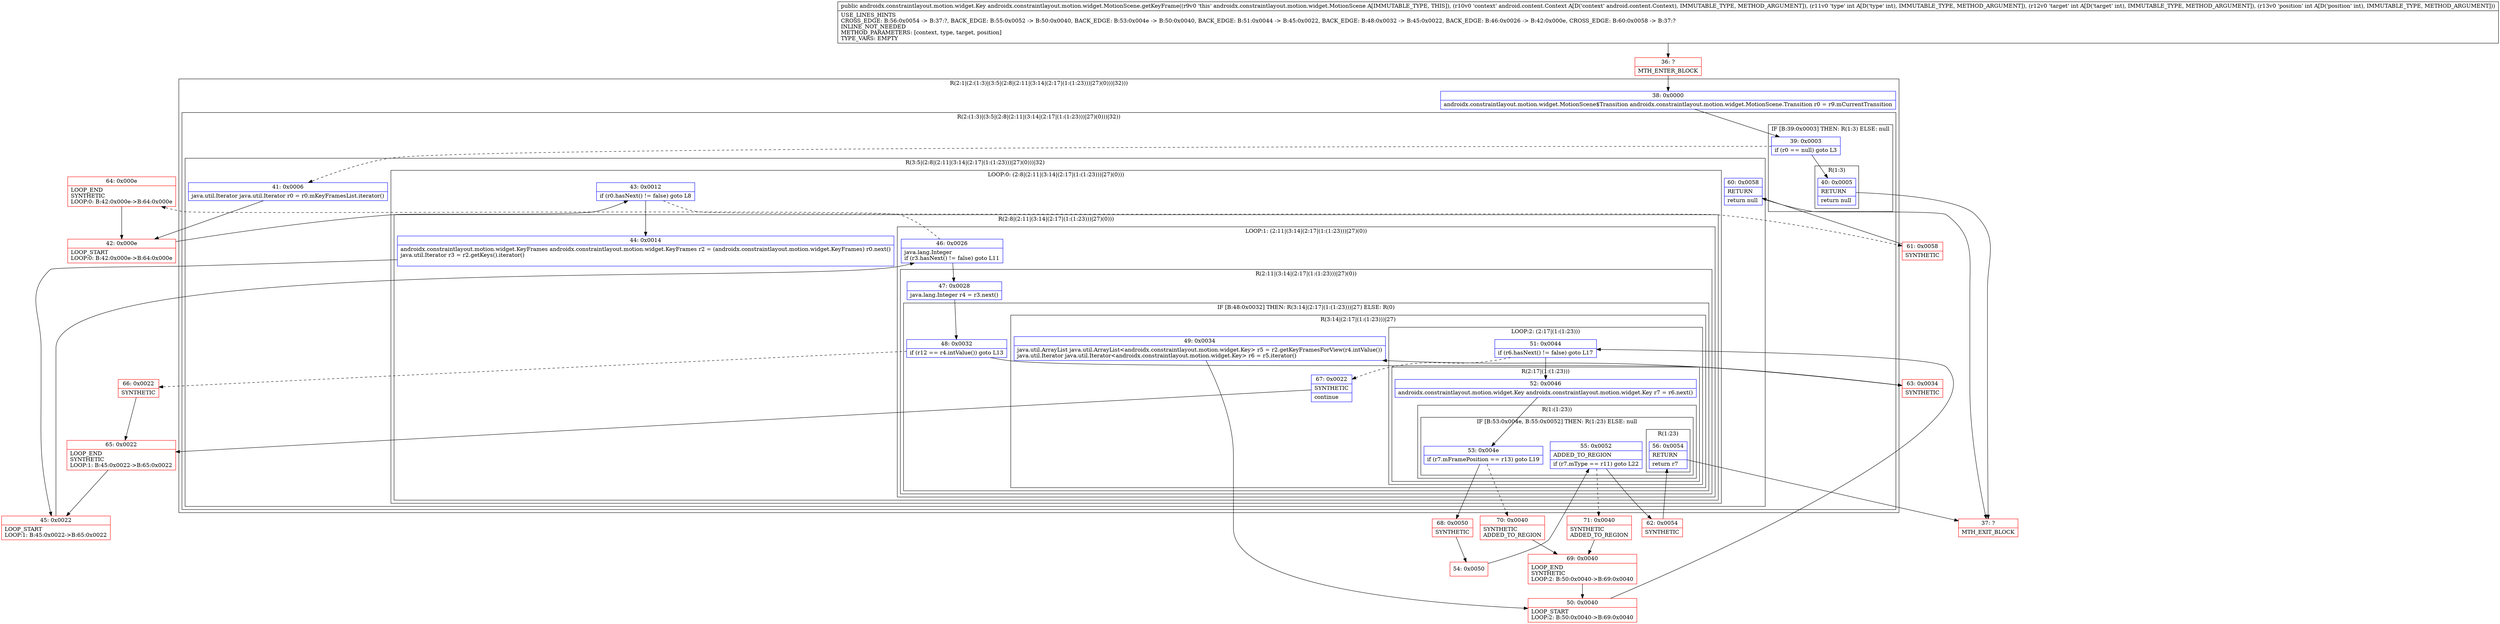 digraph "CFG forandroidx.constraintlayout.motion.widget.MotionScene.getKeyFrame(Landroid\/content\/Context;III)Landroidx\/constraintlayout\/motion\/widget\/Key;" {
subgraph cluster_Region_1805074072 {
label = "R(2:1|(2:(1:3)|(3:5|(2:8|(2:11|(3:14|(2:17|(1:(1:23)))|27)(0)))|32)))";
node [shape=record,color=blue];
Node_38 [shape=record,label="{38\:\ 0x0000|androidx.constraintlayout.motion.widget.MotionScene$Transition androidx.constraintlayout.motion.widget.MotionScene.Transition r0 = r9.mCurrentTransition\l}"];
subgraph cluster_Region_1301652348 {
label = "R(2:(1:3)|(3:5|(2:8|(2:11|(3:14|(2:17|(1:(1:23)))|27)(0)))|32))";
node [shape=record,color=blue];
subgraph cluster_IfRegion_326202987 {
label = "IF [B:39:0x0003] THEN: R(1:3) ELSE: null";
node [shape=record,color=blue];
Node_39 [shape=record,label="{39\:\ 0x0003|if (r0 == null) goto L3\l}"];
subgraph cluster_Region_1752645134 {
label = "R(1:3)";
node [shape=record,color=blue];
Node_40 [shape=record,label="{40\:\ 0x0005|RETURN\l|return null\l}"];
}
}
subgraph cluster_Region_1811075138 {
label = "R(3:5|(2:8|(2:11|(3:14|(2:17|(1:(1:23)))|27)(0)))|32)";
node [shape=record,color=blue];
Node_41 [shape=record,label="{41\:\ 0x0006|java.util.Iterator java.util.Iterator r0 = r0.mKeyFramesList.iterator()\l}"];
subgraph cluster_LoopRegion_728209996 {
label = "LOOP:0: (2:8|(2:11|(3:14|(2:17|(1:(1:23)))|27)(0)))";
node [shape=record,color=blue];
Node_43 [shape=record,label="{43\:\ 0x0012|if (r0.hasNext() != false) goto L8\l}"];
subgraph cluster_Region_2044072518 {
label = "R(2:8|(2:11|(3:14|(2:17|(1:(1:23)))|27)(0)))";
node [shape=record,color=blue];
Node_44 [shape=record,label="{44\:\ 0x0014|androidx.constraintlayout.motion.widget.KeyFrames androidx.constraintlayout.motion.widget.KeyFrames r2 = (androidx.constraintlayout.motion.widget.KeyFrames) r0.next()\ljava.util.Iterator r3 = r2.getKeys().iterator()\l\l}"];
subgraph cluster_LoopRegion_382905427 {
label = "LOOP:1: (2:11|(3:14|(2:17|(1:(1:23)))|27)(0))";
node [shape=record,color=blue];
Node_46 [shape=record,label="{46\:\ 0x0026|java.lang.Integer \lif (r3.hasNext() != false) goto L11\l}"];
subgraph cluster_Region_1007207325 {
label = "R(2:11|(3:14|(2:17|(1:(1:23)))|27)(0))";
node [shape=record,color=blue];
Node_47 [shape=record,label="{47\:\ 0x0028|java.lang.Integer r4 = r3.next()\l}"];
subgraph cluster_IfRegion_1550190883 {
label = "IF [B:48:0x0032] THEN: R(3:14|(2:17|(1:(1:23)))|27) ELSE: R(0)";
node [shape=record,color=blue];
Node_48 [shape=record,label="{48\:\ 0x0032|if (r12 == r4.intValue()) goto L13\l}"];
subgraph cluster_Region_1628238137 {
label = "R(3:14|(2:17|(1:(1:23)))|27)";
node [shape=record,color=blue];
Node_49 [shape=record,label="{49\:\ 0x0034|java.util.ArrayList java.util.ArrayList\<androidx.constraintlayout.motion.widget.Key\> r5 = r2.getKeyFramesForView(r4.intValue())\ljava.util.Iterator java.util.Iterator\<androidx.constraintlayout.motion.widget.Key\> r6 = r5.iterator()\l}"];
subgraph cluster_LoopRegion_469847450 {
label = "LOOP:2: (2:17|(1:(1:23)))";
node [shape=record,color=blue];
Node_51 [shape=record,label="{51\:\ 0x0044|if (r6.hasNext() != false) goto L17\l}"];
subgraph cluster_Region_186843564 {
label = "R(2:17|(1:(1:23)))";
node [shape=record,color=blue];
Node_52 [shape=record,label="{52\:\ 0x0046|androidx.constraintlayout.motion.widget.Key androidx.constraintlayout.motion.widget.Key r7 = r6.next()\l}"];
subgraph cluster_Region_221305839 {
label = "R(1:(1:23))";
node [shape=record,color=blue];
subgraph cluster_IfRegion_1118729900 {
label = "IF [B:53:0x004e, B:55:0x0052] THEN: R(1:23) ELSE: null";
node [shape=record,color=blue];
Node_53 [shape=record,label="{53\:\ 0x004e|if (r7.mFramePosition == r13) goto L19\l}"];
Node_55 [shape=record,label="{55\:\ 0x0052|ADDED_TO_REGION\l|if (r7.mType == r11) goto L22\l}"];
subgraph cluster_Region_1143849721 {
label = "R(1:23)";
node [shape=record,color=blue];
Node_56 [shape=record,label="{56\:\ 0x0054|RETURN\l|return r7\l}"];
}
}
}
}
}
Node_67 [shape=record,label="{67\:\ 0x0022|SYNTHETIC\l|continue\l}"];
}
subgraph cluster_Region_235101742 {
label = "R(0)";
node [shape=record,color=blue];
}
}
}
}
}
}
Node_60 [shape=record,label="{60\:\ 0x0058|RETURN\l|return null\l}"];
}
}
}
Node_36 [shape=record,color=red,label="{36\:\ ?|MTH_ENTER_BLOCK\l}"];
Node_37 [shape=record,color=red,label="{37\:\ ?|MTH_EXIT_BLOCK\l}"];
Node_42 [shape=record,color=red,label="{42\:\ 0x000e|LOOP_START\lLOOP:0: B:42:0x000e\-\>B:64:0x000e\l}"];
Node_45 [shape=record,color=red,label="{45\:\ 0x0022|LOOP_START\lLOOP:1: B:45:0x0022\-\>B:65:0x0022\l}"];
Node_63 [shape=record,color=red,label="{63\:\ 0x0034|SYNTHETIC\l}"];
Node_50 [shape=record,color=red,label="{50\:\ 0x0040|LOOP_START\lLOOP:2: B:50:0x0040\-\>B:69:0x0040\l}"];
Node_68 [shape=record,color=red,label="{68\:\ 0x0050|SYNTHETIC\l}"];
Node_54 [shape=record,color=red,label="{54\:\ 0x0050}"];
Node_62 [shape=record,color=red,label="{62\:\ 0x0054|SYNTHETIC\l}"];
Node_71 [shape=record,color=red,label="{71\:\ 0x0040|SYNTHETIC\lADDED_TO_REGION\l}"];
Node_69 [shape=record,color=red,label="{69\:\ 0x0040|LOOP_END\lSYNTHETIC\lLOOP:2: B:50:0x0040\-\>B:69:0x0040\l}"];
Node_70 [shape=record,color=red,label="{70\:\ 0x0040|SYNTHETIC\lADDED_TO_REGION\l}"];
Node_65 [shape=record,color=red,label="{65\:\ 0x0022|LOOP_END\lSYNTHETIC\lLOOP:1: B:45:0x0022\-\>B:65:0x0022\l}"];
Node_66 [shape=record,color=red,label="{66\:\ 0x0022|SYNTHETIC\l}"];
Node_64 [shape=record,color=red,label="{64\:\ 0x000e|LOOP_END\lSYNTHETIC\lLOOP:0: B:42:0x000e\-\>B:64:0x000e\l}"];
Node_61 [shape=record,color=red,label="{61\:\ 0x0058|SYNTHETIC\l}"];
MethodNode[shape=record,label="{public androidx.constraintlayout.motion.widget.Key androidx.constraintlayout.motion.widget.MotionScene.getKeyFrame((r9v0 'this' androidx.constraintlayout.motion.widget.MotionScene A[IMMUTABLE_TYPE, THIS]), (r10v0 'context' android.content.Context A[D('context' android.content.Context), IMMUTABLE_TYPE, METHOD_ARGUMENT]), (r11v0 'type' int A[D('type' int), IMMUTABLE_TYPE, METHOD_ARGUMENT]), (r12v0 'target' int A[D('target' int), IMMUTABLE_TYPE, METHOD_ARGUMENT]), (r13v0 'position' int A[D('position' int), IMMUTABLE_TYPE, METHOD_ARGUMENT]))  | USE_LINES_HINTS\lCROSS_EDGE: B:56:0x0054 \-\> B:37:?, BACK_EDGE: B:55:0x0052 \-\> B:50:0x0040, BACK_EDGE: B:53:0x004e \-\> B:50:0x0040, BACK_EDGE: B:51:0x0044 \-\> B:45:0x0022, BACK_EDGE: B:48:0x0032 \-\> B:45:0x0022, BACK_EDGE: B:46:0x0026 \-\> B:42:0x000e, CROSS_EDGE: B:60:0x0058 \-\> B:37:?\lINLINE_NOT_NEEDED\lMETHOD_PARAMETERS: [context, type, target, position]\lTYPE_VARS: EMPTY\l}"];
MethodNode -> Node_36;Node_38 -> Node_39;
Node_39 -> Node_40;
Node_39 -> Node_41[style=dashed];
Node_40 -> Node_37;
Node_41 -> Node_42;
Node_43 -> Node_44;
Node_43 -> Node_61[style=dashed];
Node_44 -> Node_45;
Node_46 -> Node_47;
Node_46 -> Node_64[style=dashed];
Node_47 -> Node_48;
Node_48 -> Node_63;
Node_48 -> Node_66[style=dashed];
Node_49 -> Node_50;
Node_51 -> Node_52;
Node_51 -> Node_67[style=dashed];
Node_52 -> Node_53;
Node_53 -> Node_68;
Node_53 -> Node_70[style=dashed];
Node_55 -> Node_62;
Node_55 -> Node_71[style=dashed];
Node_56 -> Node_37;
Node_67 -> Node_65;
Node_60 -> Node_37;
Node_36 -> Node_38;
Node_42 -> Node_43;
Node_45 -> Node_46;
Node_63 -> Node_49;
Node_50 -> Node_51;
Node_68 -> Node_54;
Node_54 -> Node_55;
Node_62 -> Node_56;
Node_71 -> Node_69;
Node_69 -> Node_50;
Node_70 -> Node_69;
Node_65 -> Node_45;
Node_66 -> Node_65;
Node_64 -> Node_42;
Node_61 -> Node_60;
}

